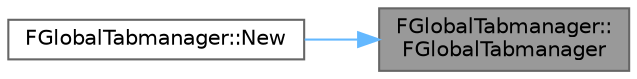 digraph "FGlobalTabmanager::FGlobalTabmanager"
{
 // INTERACTIVE_SVG=YES
 // LATEX_PDF_SIZE
  bgcolor="transparent";
  edge [fontname=Helvetica,fontsize=10,labelfontname=Helvetica,labelfontsize=10];
  node [fontname=Helvetica,fontsize=10,shape=box,height=0.2,width=0.4];
  rankdir="RL";
  Node1 [id="Node000001",label="FGlobalTabmanager::\lFGlobalTabmanager",height=0.2,width=0.4,color="gray40", fillcolor="grey60", style="filled", fontcolor="black",tooltip=" "];
  Node1 -> Node2 [id="edge1_Node000001_Node000002",dir="back",color="steelblue1",style="solid",tooltip=" "];
  Node2 [id="Node000002",label="FGlobalTabmanager::New",height=0.2,width=0.4,color="grey40", fillcolor="white", style="filled",URL="$d9/df9/classFGlobalTabmanager.html#a4a6c3c7d1f51ffd50becd6eb6356c565",tooltip=" "];
}
